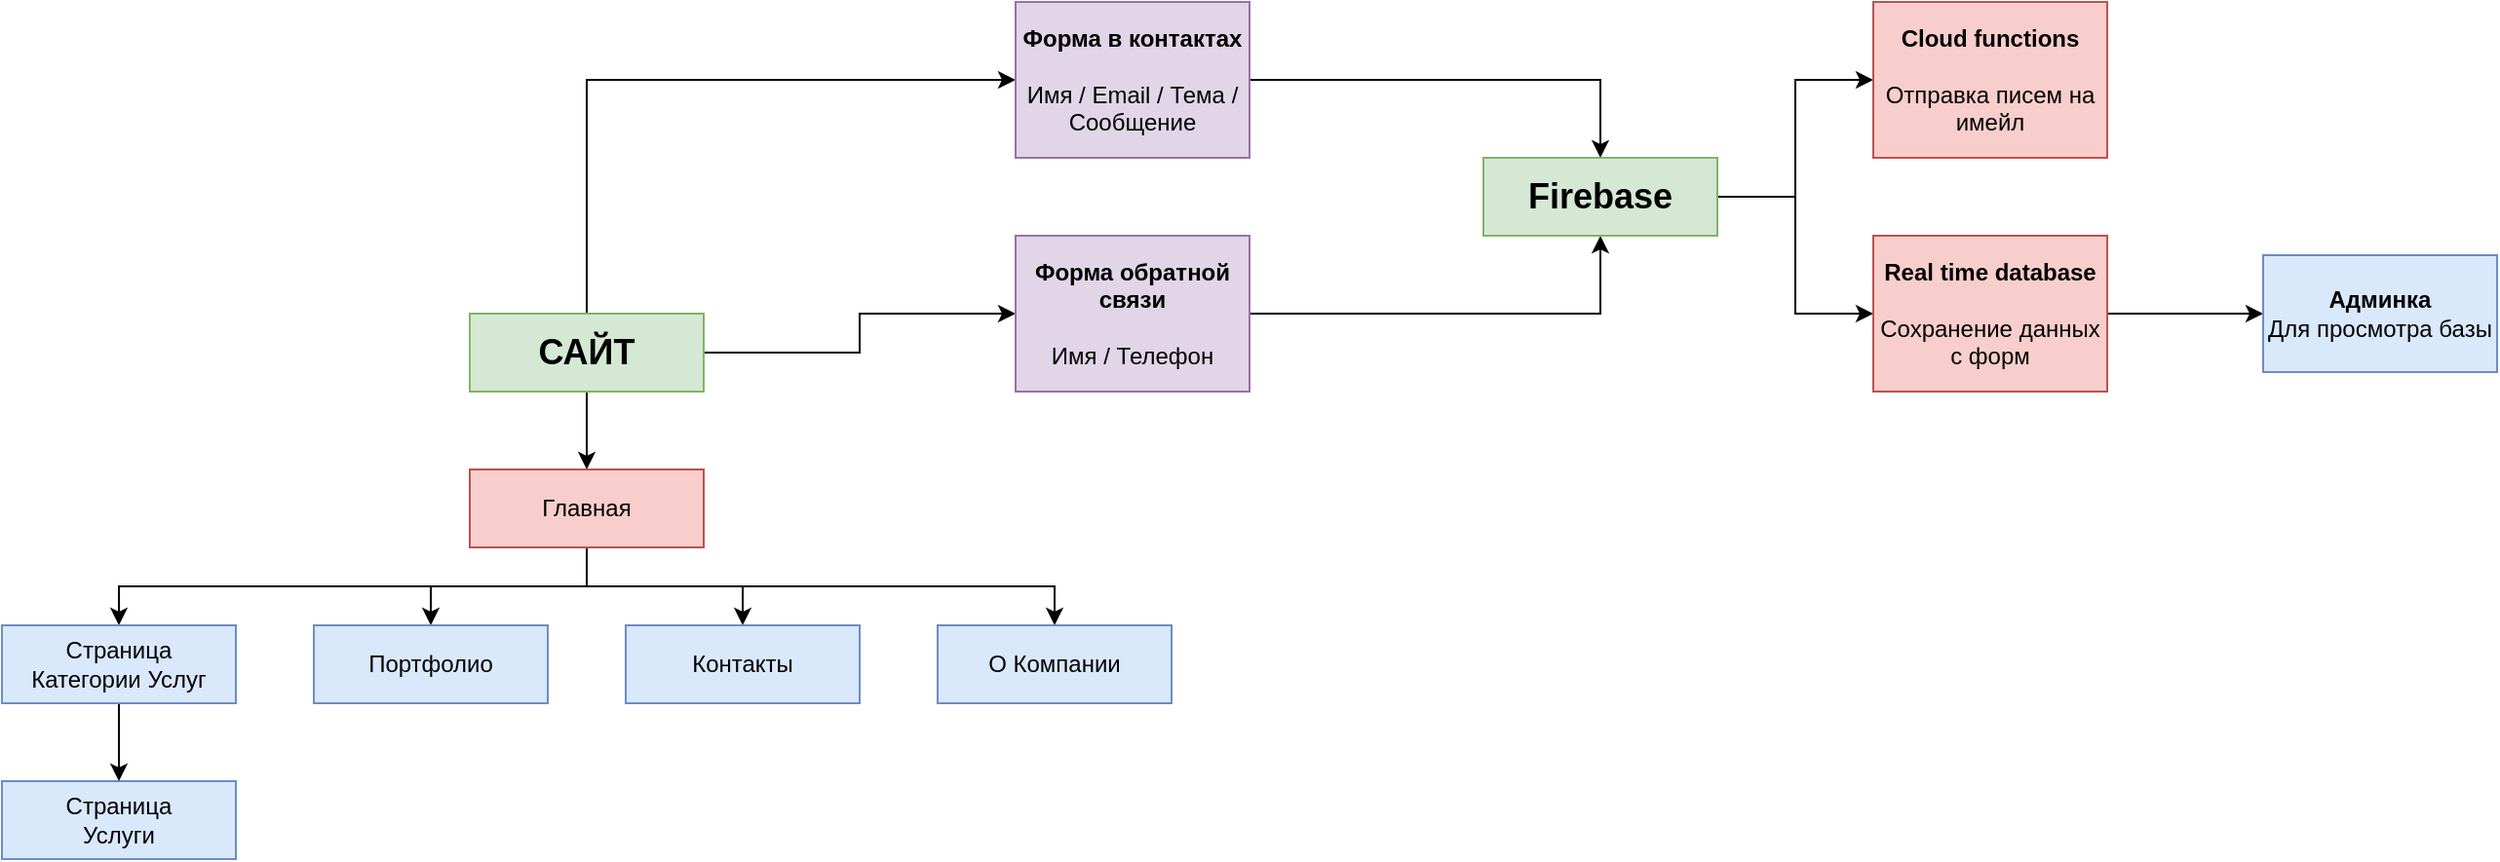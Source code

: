 <mxfile version="14.2.4" type="github"><diagram id="KUnnjZv3Av4wDXAYVS-r" name="Page-1"><mxGraphModel dx="1483" dy="983" grid="1" gridSize="10" guides="1" tooltips="1" connect="1" arrows="1" fold="1" page="1" pageScale="1" pageWidth="827" pageHeight="1169" math="0" shadow="0"><root><mxCell id="0"/><mxCell id="1" parent="0"/><mxCell id="PrC1PikN5vB50kxhNDIm-3" value="" style="edgeStyle=orthogonalEdgeStyle;rounded=0;orthogonalLoop=1;jettySize=auto;html=1;" edge="1" parent="1" source="PrC1PikN5vB50kxhNDIm-1" target="PrC1PikN5vB50kxhNDIm-2"><mxGeometry relative="1" as="geometry"/></mxCell><mxCell id="PrC1PikN5vB50kxhNDIm-19" style="edgeStyle=orthogonalEdgeStyle;rounded=0;orthogonalLoop=1;jettySize=auto;html=1;exitX=1;exitY=0.5;exitDx=0;exitDy=0;" edge="1" parent="1" source="PrC1PikN5vB50kxhNDIm-1" target="PrC1PikN5vB50kxhNDIm-15"><mxGeometry relative="1" as="geometry"/></mxCell><mxCell id="PrC1PikN5vB50kxhNDIm-20" style="edgeStyle=orthogonalEdgeStyle;rounded=0;orthogonalLoop=1;jettySize=auto;html=1;exitX=0.5;exitY=0;exitDx=0;exitDy=0;entryX=0;entryY=0.5;entryDx=0;entryDy=0;" edge="1" parent="1" source="PrC1PikN5vB50kxhNDIm-1" target="PrC1PikN5vB50kxhNDIm-18"><mxGeometry relative="1" as="geometry"/></mxCell><mxCell id="PrC1PikN5vB50kxhNDIm-1" value="&lt;b&gt;&lt;font style=&quot;font-size: 18px&quot;&gt;САЙТ&lt;/font&gt;&lt;/b&gt;" style="rounded=0;whiteSpace=wrap;html=1;fillColor=#d5e8d4;strokeColor=#82b366;" vertex="1" parent="1"><mxGeometry x="360" y="200" width="120" height="40" as="geometry"/></mxCell><mxCell id="PrC1PikN5vB50kxhNDIm-11" style="edgeStyle=orthogonalEdgeStyle;rounded=0;orthogonalLoop=1;jettySize=auto;html=1;exitX=0.5;exitY=1;exitDx=0;exitDy=0;entryX=0.5;entryY=0;entryDx=0;entryDy=0;" edge="1" parent="1" source="PrC1PikN5vB50kxhNDIm-2" target="PrC1PikN5vB50kxhNDIm-8"><mxGeometry relative="1" as="geometry"/></mxCell><mxCell id="PrC1PikN5vB50kxhNDIm-12" style="edgeStyle=orthogonalEdgeStyle;rounded=0;orthogonalLoop=1;jettySize=auto;html=1;exitX=0.5;exitY=1;exitDx=0;exitDy=0;entryX=0.5;entryY=0;entryDx=0;entryDy=0;" edge="1" parent="1" source="PrC1PikN5vB50kxhNDIm-2" target="PrC1PikN5vB50kxhNDIm-6"><mxGeometry relative="1" as="geometry"/></mxCell><mxCell id="PrC1PikN5vB50kxhNDIm-13" style="edgeStyle=orthogonalEdgeStyle;rounded=0;orthogonalLoop=1;jettySize=auto;html=1;exitX=0.5;exitY=1;exitDx=0;exitDy=0;entryX=0.5;entryY=0;entryDx=0;entryDy=0;" edge="1" parent="1" source="PrC1PikN5vB50kxhNDIm-2" target="PrC1PikN5vB50kxhNDIm-7"><mxGeometry relative="1" as="geometry"/></mxCell><mxCell id="PrC1PikN5vB50kxhNDIm-14" style="edgeStyle=orthogonalEdgeStyle;rounded=0;orthogonalLoop=1;jettySize=auto;html=1;exitX=0.5;exitY=1;exitDx=0;exitDy=0;entryX=0.5;entryY=0;entryDx=0;entryDy=0;" edge="1" parent="1" source="PrC1PikN5vB50kxhNDIm-2" target="PrC1PikN5vB50kxhNDIm-9"><mxGeometry relative="1" as="geometry"/></mxCell><mxCell id="PrC1PikN5vB50kxhNDIm-2" value="Главная" style="whiteSpace=wrap;html=1;rounded=0;fillColor=#f8cecc;strokeColor=#b85450;" vertex="1" parent="1"><mxGeometry x="360" y="280" width="120" height="40" as="geometry"/></mxCell><mxCell id="PrC1PikN5vB50kxhNDIm-4" value="&lt;div&gt;Страница&lt;/div&gt;&lt;div&gt;Услуги&lt;/div&gt;" style="rounded=0;whiteSpace=wrap;html=1;fillColor=#dae8fc;strokeColor=#6c8ebf;" vertex="1" parent="1"><mxGeometry x="120" y="440" width="120" height="40" as="geometry"/></mxCell><mxCell id="PrC1PikN5vB50kxhNDIm-6" value="Портфолио" style="rounded=0;whiteSpace=wrap;html=1;fillColor=#dae8fc;strokeColor=#6c8ebf;" vertex="1" parent="1"><mxGeometry x="280" y="360" width="120" height="40" as="geometry"/></mxCell><mxCell id="PrC1PikN5vB50kxhNDIm-7" value="Контакты" style="rounded=0;whiteSpace=wrap;html=1;fillColor=#dae8fc;strokeColor=#6c8ebf;" vertex="1" parent="1"><mxGeometry x="440" y="360" width="120" height="40" as="geometry"/></mxCell><mxCell id="PrC1PikN5vB50kxhNDIm-10" style="edgeStyle=orthogonalEdgeStyle;rounded=0;orthogonalLoop=1;jettySize=auto;html=1;exitX=0.5;exitY=1;exitDx=0;exitDy=0;entryX=0.5;entryY=0;entryDx=0;entryDy=0;" edge="1" parent="1" source="PrC1PikN5vB50kxhNDIm-8" target="PrC1PikN5vB50kxhNDIm-4"><mxGeometry relative="1" as="geometry"/></mxCell><mxCell id="PrC1PikN5vB50kxhNDIm-8" value="&lt;div&gt;Страница&lt;/div&gt;&lt;div&gt;Категории Услуг&lt;/div&gt;" style="rounded=0;whiteSpace=wrap;html=1;fillColor=#dae8fc;strokeColor=#6c8ebf;" vertex="1" parent="1"><mxGeometry x="120" y="360" width="120" height="40" as="geometry"/></mxCell><mxCell id="PrC1PikN5vB50kxhNDIm-9" value="О Компании" style="rounded=0;whiteSpace=wrap;html=1;fillColor=#dae8fc;strokeColor=#6c8ebf;" vertex="1" parent="1"><mxGeometry x="600" y="360" width="120" height="40" as="geometry"/></mxCell><mxCell id="PrC1PikN5vB50kxhNDIm-23" style="edgeStyle=orthogonalEdgeStyle;rounded=0;orthogonalLoop=1;jettySize=auto;html=1;exitX=1;exitY=0.5;exitDx=0;exitDy=0;entryX=0.5;entryY=1;entryDx=0;entryDy=0;" edge="1" parent="1" source="PrC1PikN5vB50kxhNDIm-15" target="PrC1PikN5vB50kxhNDIm-21"><mxGeometry relative="1" as="geometry"/></mxCell><mxCell id="PrC1PikN5vB50kxhNDIm-15" value="&lt;div&gt;&lt;b&gt;Форма обратной связи&lt;/b&gt;&lt;/div&gt;&lt;div&gt;&lt;br&gt;&lt;/div&gt;&lt;div&gt;Имя / Телефон&lt;br&gt;&lt;/div&gt;" style="rounded=0;whiteSpace=wrap;html=1;fillColor=#e1d5e7;strokeColor=#9673a6;" vertex="1" parent="1"><mxGeometry x="640" y="160" width="120" height="80" as="geometry"/></mxCell><mxCell id="PrC1PikN5vB50kxhNDIm-22" style="edgeStyle=orthogonalEdgeStyle;rounded=0;orthogonalLoop=1;jettySize=auto;html=1;exitX=1;exitY=0.5;exitDx=0;exitDy=0;entryX=0.5;entryY=0;entryDx=0;entryDy=0;" edge="1" parent="1" source="PrC1PikN5vB50kxhNDIm-18" target="PrC1PikN5vB50kxhNDIm-21"><mxGeometry relative="1" as="geometry"/></mxCell><mxCell id="PrC1PikN5vB50kxhNDIm-18" value="&lt;div&gt;&lt;b&gt;Форма в контактах&lt;/b&gt;&lt;/div&gt;&lt;div&gt;&lt;br&gt;&lt;/div&gt;&lt;div&gt;Имя / Email / Тема / Сообщение&lt;br&gt;&lt;/div&gt;" style="rounded=0;whiteSpace=wrap;html=1;fillColor=#e1d5e7;strokeColor=#9673a6;" vertex="1" parent="1"><mxGeometry x="640" y="40" width="120" height="80" as="geometry"/></mxCell><mxCell id="PrC1PikN5vB50kxhNDIm-25" style="edgeStyle=orthogonalEdgeStyle;rounded=0;orthogonalLoop=1;jettySize=auto;html=1;exitX=1;exitY=0.5;exitDx=0;exitDy=0;entryX=0;entryY=0.5;entryDx=0;entryDy=0;" edge="1" parent="1" source="PrC1PikN5vB50kxhNDIm-21" target="PrC1PikN5vB50kxhNDIm-24"><mxGeometry relative="1" as="geometry"/></mxCell><mxCell id="PrC1PikN5vB50kxhNDIm-27" style="edgeStyle=orthogonalEdgeStyle;rounded=0;orthogonalLoop=1;jettySize=auto;html=1;exitX=1;exitY=0.5;exitDx=0;exitDy=0;" edge="1" parent="1" source="PrC1PikN5vB50kxhNDIm-21" target="PrC1PikN5vB50kxhNDIm-26"><mxGeometry relative="1" as="geometry"/></mxCell><mxCell id="PrC1PikN5vB50kxhNDIm-21" value="&lt;b&gt;&lt;font style=&quot;font-size: 18px&quot;&gt;Firebase&lt;/font&gt;&lt;/b&gt;" style="rounded=0;whiteSpace=wrap;html=1;fillColor=#d5e8d4;strokeColor=#82b366;" vertex="1" parent="1"><mxGeometry x="880" y="120" width="120" height="40" as="geometry"/></mxCell><mxCell id="PrC1PikN5vB50kxhNDIm-24" value="&lt;div&gt;&lt;b&gt;Cloud functions&lt;/b&gt;&lt;/div&gt;&lt;div&gt;&lt;b&gt;&lt;br&gt;&lt;/b&gt;&lt;/div&gt;&lt;div&gt;Отправка писем на имейл&lt;br&gt;&lt;b&gt;&lt;/b&gt;&lt;/div&gt;" style="whiteSpace=wrap;html=1;rounded=0;fillColor=#f8cecc;strokeColor=#b85450;" vertex="1" parent="1"><mxGeometry x="1080" y="40" width="120" height="80" as="geometry"/></mxCell><mxCell id="PrC1PikN5vB50kxhNDIm-29" value="" style="edgeStyle=orthogonalEdgeStyle;rounded=0;orthogonalLoop=1;jettySize=auto;html=1;" edge="1" parent="1" source="PrC1PikN5vB50kxhNDIm-26" target="PrC1PikN5vB50kxhNDIm-28"><mxGeometry relative="1" as="geometry"/></mxCell><mxCell id="PrC1PikN5vB50kxhNDIm-26" value="&lt;b&gt;Real time database&lt;br&gt;&lt;/b&gt;&lt;div&gt;&lt;b&gt;&lt;br&gt;&lt;/b&gt;&lt;/div&gt;&lt;div&gt;Сохранение данных с форм&lt;br&gt;&lt;b&gt;&lt;/b&gt;&lt;/div&gt;" style="whiteSpace=wrap;html=1;rounded=0;fillColor=#f8cecc;strokeColor=#b85450;" vertex="1" parent="1"><mxGeometry x="1080" y="160" width="120" height="80" as="geometry"/></mxCell><mxCell id="PrC1PikN5vB50kxhNDIm-28" value="&lt;div&gt;&lt;b&gt;Админка &lt;/b&gt;&lt;br&gt;&lt;/div&gt;&lt;div&gt;Для просмотра базы&lt;/div&gt;" style="whiteSpace=wrap;html=1;rounded=0;strokeColor=#6c8ebf;fillColor=#dae8fc;" vertex="1" parent="1"><mxGeometry x="1280" y="170" width="120" height="60" as="geometry"/></mxCell></root></mxGraphModel></diagram></mxfile>